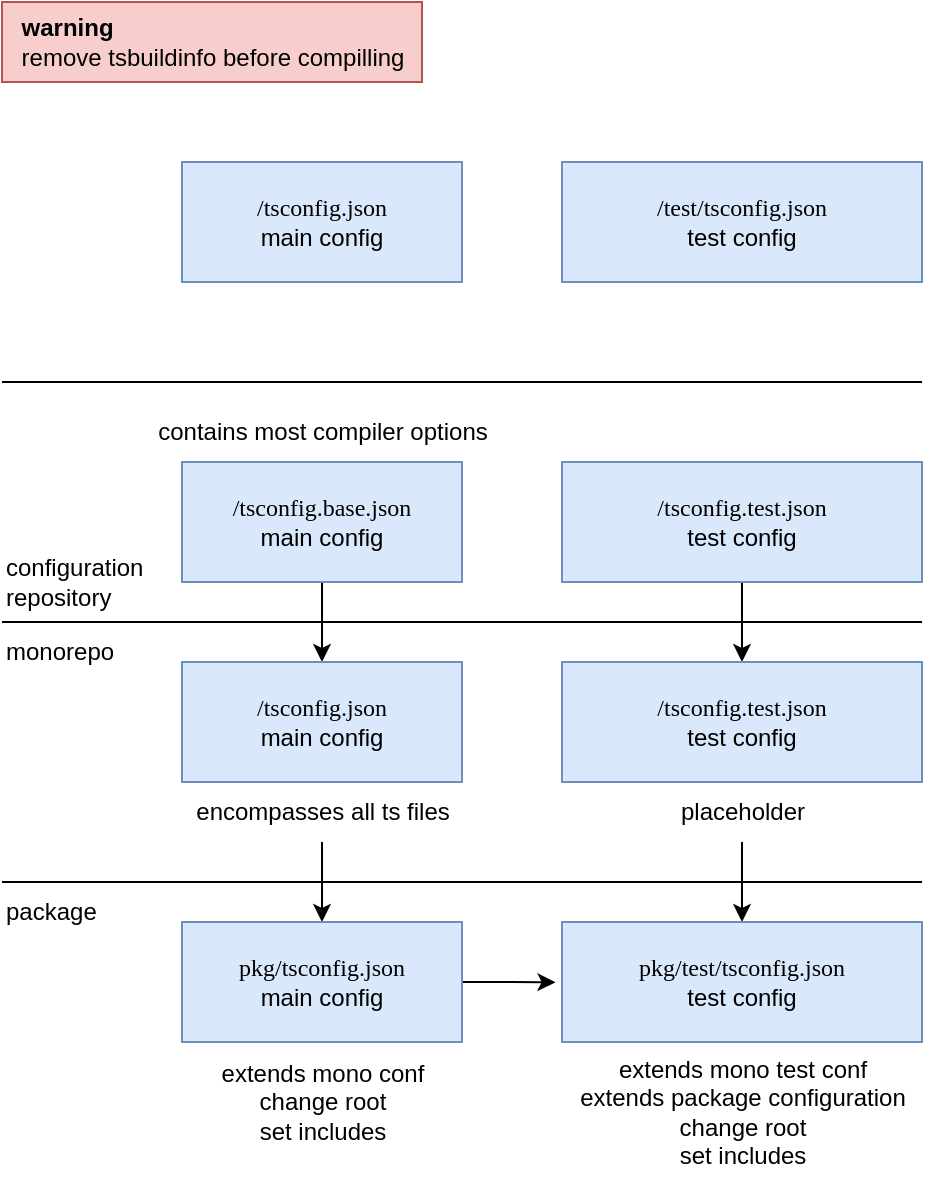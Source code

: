 <mxfile>
    <diagram name="Page-1" id="nfa1U9PDf81wFpfsbiPW">
        <mxGraphModel dx="625" dy="359" grid="1" gridSize="10" guides="1" tooltips="1" connect="1" arrows="1" fold="1" page="1" pageScale="1" pageWidth="850" pageHeight="1100" math="0" shadow="0">
            <root>
                <mxCell id="0"/>
                <mxCell id="1" parent="0"/>
                <mxCell id="-0-SfQ91Qq8uxcKU5w4G-11" style="edgeStyle=orthogonalEdgeStyle;rounded=0;orthogonalLoop=1;jettySize=auto;html=1;" parent="1" source="-0-SfQ91Qq8uxcKU5w4G-1" target="-0-SfQ91Qq8uxcKU5w4G-12" edge="1">
                    <mxGeometry relative="1" as="geometry">
                        <mxPoint x="150" y="340" as="targetPoint"/>
                    </mxGeometry>
                </mxCell>
                <mxCell id="-0-SfQ91Qq8uxcKU5w4G-1" value="&lt;font face=&quot;Lucida Console&quot;&gt;/tsconfig.json&lt;/font&gt;&lt;br&gt;main config" style="rounded=0;whiteSpace=wrap;html=1;" parent="1" vertex="1">
                    <mxGeometry x="90" y="240" width="140" height="60" as="geometry"/>
                </mxCell>
                <mxCell id="-0-SfQ91Qq8uxcKU5w4G-15" style="edgeStyle=orthogonalEdgeStyle;rounded=0;orthogonalLoop=1;jettySize=auto;html=1;entryX=0.5;entryY=0;entryDx=0;entryDy=0;" parent="1" source="-0-SfQ91Qq8uxcKU5w4G-3" target="-0-SfQ91Qq8uxcKU5w4G-13" edge="1">
                    <mxGeometry relative="1" as="geometry"/>
                </mxCell>
                <mxCell id="-0-SfQ91Qq8uxcKU5w4G-3" value="&lt;font face=&quot;Lucida Console&quot;&gt;/test/tsconfig.json&lt;/font&gt;&lt;br&gt;test config" style="rounded=0;whiteSpace=wrap;html=1;" parent="1" vertex="1">
                    <mxGeometry x="280" y="240" width="180" height="60" as="geometry"/>
                </mxCell>
                <mxCell id="-0-SfQ91Qq8uxcKU5w4G-6" value="" style="endArrow=none;html=1;rounded=0;exitX=0;exitY=1;exitDx=0;exitDy=0;exitPerimeter=0;movable=1;resizable=1;rotatable=1;deletable=1;editable=1;locked=0;connectable=1;" parent="1" source="-0-SfQ91Qq8uxcKU5w4G-7" edge="1">
                    <mxGeometry width="50" height="50" relative="1" as="geometry">
                        <mxPoint x="10" y="320" as="sourcePoint"/>
                        <mxPoint x="460" y="320" as="targetPoint"/>
                    </mxGeometry>
                </mxCell>
                <mxCell id="-0-SfQ91Qq8uxcKU5w4G-7" value="configuration&lt;br&gt;repository" style="text;html=1;align=left;verticalAlign=middle;resizable=1;points=[];autosize=1;strokeColor=none;fillColor=none;movable=1;rotatable=1;deletable=1;editable=1;locked=0;connectable=1;" parent="1" vertex="1">
                    <mxGeometry y="280" width="90" height="40" as="geometry"/>
                </mxCell>
                <mxCell id="-0-SfQ91Qq8uxcKU5w4G-8" value="contains most compiler options" style="text;html=1;align=center;verticalAlign=middle;resizable=0;points=[];autosize=1;strokeColor=none;fillColor=none;" parent="1" vertex="1">
                    <mxGeometry x="65" y="210" width="190" height="30" as="geometry"/>
                </mxCell>
                <mxCell id="-0-SfQ91Qq8uxcKU5w4G-12" value="&lt;font face=&quot;Lucida Console&quot;&gt;/tsconfig.json&lt;/font&gt;&lt;br&gt;main config" style="rounded=0;whiteSpace=wrap;html=1;fillColor=#dae8fc;strokeColor=#6c8ebf;" parent="1" vertex="1">
                    <mxGeometry x="90" y="340" width="140" height="60" as="geometry"/>
                </mxCell>
                <mxCell id="-0-SfQ91Qq8uxcKU5w4G-13" value="&lt;font face=&quot;Lucida Console&quot;&gt;/tsconfig.test.json&lt;/font&gt;&lt;br&gt;test config" style="rounded=0;whiteSpace=wrap;html=1;" parent="1" vertex="1">
                    <mxGeometry x="280" y="340" width="180" height="60" as="geometry"/>
                </mxCell>
                <mxCell id="-0-SfQ91Qq8uxcKU5w4G-14" value="monorepo" style="text;html=1;align=left;verticalAlign=middle;resizable=1;points=[];autosize=1;strokeColor=none;fillColor=none;movable=1;rotatable=1;deletable=1;editable=1;locked=0;connectable=1;" parent="1" vertex="1">
                    <mxGeometry y="320" width="80" height="30" as="geometry"/>
                </mxCell>
                <mxCell id="-0-SfQ91Qq8uxcKU5w4G-23" style="edgeStyle=orthogonalEdgeStyle;rounded=0;orthogonalLoop=1;jettySize=auto;html=1;entryX=0.5;entryY=0;entryDx=0;entryDy=0;" parent="1" source="-0-SfQ91Qq8uxcKU5w4G-16" target="-0-SfQ91Qq8uxcKU5w4G-21" edge="1">
                    <mxGeometry relative="1" as="geometry"/>
                </mxCell>
                <mxCell id="-0-SfQ91Qq8uxcKU5w4G-16" value="encompasses all ts files" style="text;html=1;align=center;verticalAlign=middle;resizable=0;points=[];autosize=1;strokeColor=none;fillColor=none;" parent="1" vertex="1">
                    <mxGeometry x="85" y="400" width="150" height="30" as="geometry"/>
                </mxCell>
                <mxCell id="-0-SfQ91Qq8uxcKU5w4G-24" style="edgeStyle=orthogonalEdgeStyle;rounded=0;orthogonalLoop=1;jettySize=auto;html=1;entryX=0.5;entryY=0;entryDx=0;entryDy=0;" parent="1" source="-0-SfQ91Qq8uxcKU5w4G-17" target="-0-SfQ91Qq8uxcKU5w4G-22" edge="1">
                    <mxGeometry relative="1" as="geometry"/>
                </mxCell>
                <mxCell id="-0-SfQ91Qq8uxcKU5w4G-17" value="placeholder" style="text;html=1;align=center;verticalAlign=middle;resizable=0;points=[];autosize=1;strokeColor=none;fillColor=none;" parent="1" vertex="1">
                    <mxGeometry x="325" y="400" width="90" height="30" as="geometry"/>
                </mxCell>
                <mxCell id="-0-SfQ91Qq8uxcKU5w4G-19" value="" style="endArrow=none;html=1;rounded=0;exitX=0;exitY=1;exitDx=0;exitDy=0;exitPerimeter=0;movable=1;resizable=1;rotatable=1;deletable=1;editable=1;locked=0;connectable=1;" parent="1" edge="1">
                    <mxGeometry width="50" height="50" relative="1" as="geometry">
                        <mxPoint y="450" as="sourcePoint"/>
                        <mxPoint x="460" y="450" as="targetPoint"/>
                    </mxGeometry>
                </mxCell>
                <mxCell id="-0-SfQ91Qq8uxcKU5w4G-20" value="package" style="text;html=1;align=left;verticalAlign=middle;resizable=0;points=[];autosize=1;strokeColor=none;fillColor=none;" parent="1" vertex="1">
                    <mxGeometry y="450" width="70" height="30" as="geometry"/>
                </mxCell>
                <mxCell id="-0-SfQ91Qq8uxcKU5w4G-25" style="edgeStyle=orthogonalEdgeStyle;rounded=0;orthogonalLoop=1;jettySize=auto;html=1;entryX=-0.018;entryY=0.502;entryDx=0;entryDy=0;entryPerimeter=0;" parent="1" source="-0-SfQ91Qq8uxcKU5w4G-21" target="-0-SfQ91Qq8uxcKU5w4G-22" edge="1">
                    <mxGeometry relative="1" as="geometry"/>
                </mxCell>
                <mxCell id="-0-SfQ91Qq8uxcKU5w4G-21" value="&lt;font face=&quot;Lucida Console&quot;&gt;pkg/tsconfig.json&lt;/font&gt;&lt;br&gt;main config" style="rounded=0;whiteSpace=wrap;html=1;fillColor=#dae8fc;strokeColor=#6c8ebf;" parent="1" vertex="1">
                    <mxGeometry x="90" y="470" width="140" height="60" as="geometry"/>
                </mxCell>
                <mxCell id="-0-SfQ91Qq8uxcKU5w4G-22" value="&lt;font face=&quot;Lucida Console&quot;&gt;pkg/test/tsconfig.json&lt;/font&gt;&lt;br&gt;test config" style="rounded=0;whiteSpace=wrap;html=1;fillColor=#dae8fc;strokeColor=#6c8ebf;" parent="1" vertex="1">
                    <mxGeometry x="280" y="470" width="180" height="60" as="geometry"/>
                </mxCell>
                <mxCell id="-0-SfQ91Qq8uxcKU5w4G-26" value="extends mono test conf&lt;br&gt;extends package configuration&lt;br&gt;change root&lt;br&gt;set includes" style="text;html=1;align=center;verticalAlign=middle;resizable=0;points=[];autosize=1;strokeColor=none;fillColor=none;" parent="1" vertex="1">
                    <mxGeometry x="275" y="530" width="190" height="70" as="geometry"/>
                </mxCell>
                <mxCell id="-0-SfQ91Qq8uxcKU5w4G-27" value="extends mono conf&lt;br&gt;change root&lt;br&gt;set includes" style="text;html=1;align=center;verticalAlign=middle;resizable=0;points=[];autosize=1;strokeColor=none;fillColor=none;" parent="1" vertex="1">
                    <mxGeometry x="100" y="530" width="120" height="60" as="geometry"/>
                </mxCell>
                <mxCell id="2" value="&lt;div style=&quot;text-align: left;&quot;&gt;&lt;b style=&quot;background-color: initial;&quot;&gt;warning&lt;/b&gt;&lt;/div&gt;&lt;div style=&quot;text-align: left;&quot;&gt;&lt;span style=&quot;background-color: initial;&quot;&gt;remove tsbuildinfo before compilling&lt;/span&gt;&lt;/div&gt;" style="text;html=1;align=center;verticalAlign=middle;resizable=0;points=[];autosize=1;strokeColor=#b85450;fillColor=#f8cecc;" parent="1" vertex="1">
                    <mxGeometry y="10" width="210" height="40" as="geometry"/>
                </mxCell>
                <mxCell id="3" value="&lt;font face=&quot;Lucida Console&quot;&gt;/tsconfig.json&lt;/font&gt;&lt;br&gt;main config" style="rounded=0;whiteSpace=wrap;html=1;" parent="1" vertex="1">
                    <mxGeometry x="90" y="240" width="140" height="60" as="geometry"/>
                </mxCell>
                <mxCell id="4" value="&lt;font face=&quot;Lucida Console&quot;&gt;/test/tsconfig.json&lt;/font&gt;&lt;br&gt;test config" style="rounded=0;whiteSpace=wrap;html=1;" parent="1" vertex="1">
                    <mxGeometry x="280" y="240" width="180" height="60" as="geometry"/>
                </mxCell>
                <mxCell id="5" value="&lt;font face=&quot;Lucida Console&quot;&gt;/tsconfig.test.json&lt;/font&gt;&lt;br&gt;test config" style="rounded=0;whiteSpace=wrap;html=1;" parent="1" vertex="1">
                    <mxGeometry x="280" y="340" width="180" height="60" as="geometry"/>
                </mxCell>
                <mxCell id="6" value="&lt;font face=&quot;Lucida Console&quot;&gt;/tsconfig.base.json&lt;/font&gt;&lt;br&gt;main config" style="rounded=0;whiteSpace=wrap;html=1;fillColor=#dae8fc;strokeColor=#6c8ebf;" parent="1" vertex="1">
                    <mxGeometry x="90" y="240" width="140" height="60" as="geometry"/>
                </mxCell>
                <mxCell id="7" value="&lt;font face=&quot;Lucida Console&quot;&gt;/tsconfig.test.json&lt;/font&gt;&lt;br&gt;test config" style="rounded=0;whiteSpace=wrap;html=1;fillColor=#dae8fc;strokeColor=#6c8ebf;" parent="1" vertex="1">
                    <mxGeometry x="280" y="240" width="180" height="60" as="geometry"/>
                </mxCell>
                <mxCell id="8" value="&lt;font face=&quot;Lucida Console&quot;&gt;/tsconfig.test.json&lt;/font&gt;&lt;br&gt;test config" style="rounded=0;whiteSpace=wrap;html=1;fillColor=#dae8fc;strokeColor=#6c8ebf;" parent="1" vertex="1">
                    <mxGeometry x="280" y="340" width="180" height="60" as="geometry"/>
                </mxCell>
                <mxCell id="9" value="" style="endArrow=none;html=1;rounded=0;exitX=0;exitY=1;exitDx=0;exitDy=0;exitPerimeter=0;movable=1;resizable=1;rotatable=1;deletable=1;editable=1;locked=0;connectable=1;" edge="1" parent="1">
                    <mxGeometry width="50" height="50" relative="1" as="geometry">
                        <mxPoint y="200" as="sourcePoint"/>
                        <mxPoint x="460" y="200" as="targetPoint"/>
                    </mxGeometry>
                </mxCell>
                <mxCell id="10" value="&lt;font face=&quot;Lucida Console&quot;&gt;/tsconfig.json&lt;/font&gt;&lt;br&gt;main config" style="rounded=0;whiteSpace=wrap;html=1;fillColor=#dae8fc;strokeColor=#6c8ebf;" vertex="1" parent="1">
                    <mxGeometry x="90" y="90" width="140" height="60" as="geometry"/>
                </mxCell>
                <mxCell id="11" value="&lt;font face=&quot;Lucida Console&quot;&gt;/test/tsconfig.json&lt;/font&gt;&lt;br&gt;test config" style="rounded=0;whiteSpace=wrap;html=1;fillColor=#dae8fc;strokeColor=#6c8ebf;" vertex="1" parent="1">
                    <mxGeometry x="280" y="90" width="180" height="60" as="geometry"/>
                </mxCell>
            </root>
        </mxGraphModel>
    </diagram>
</mxfile>